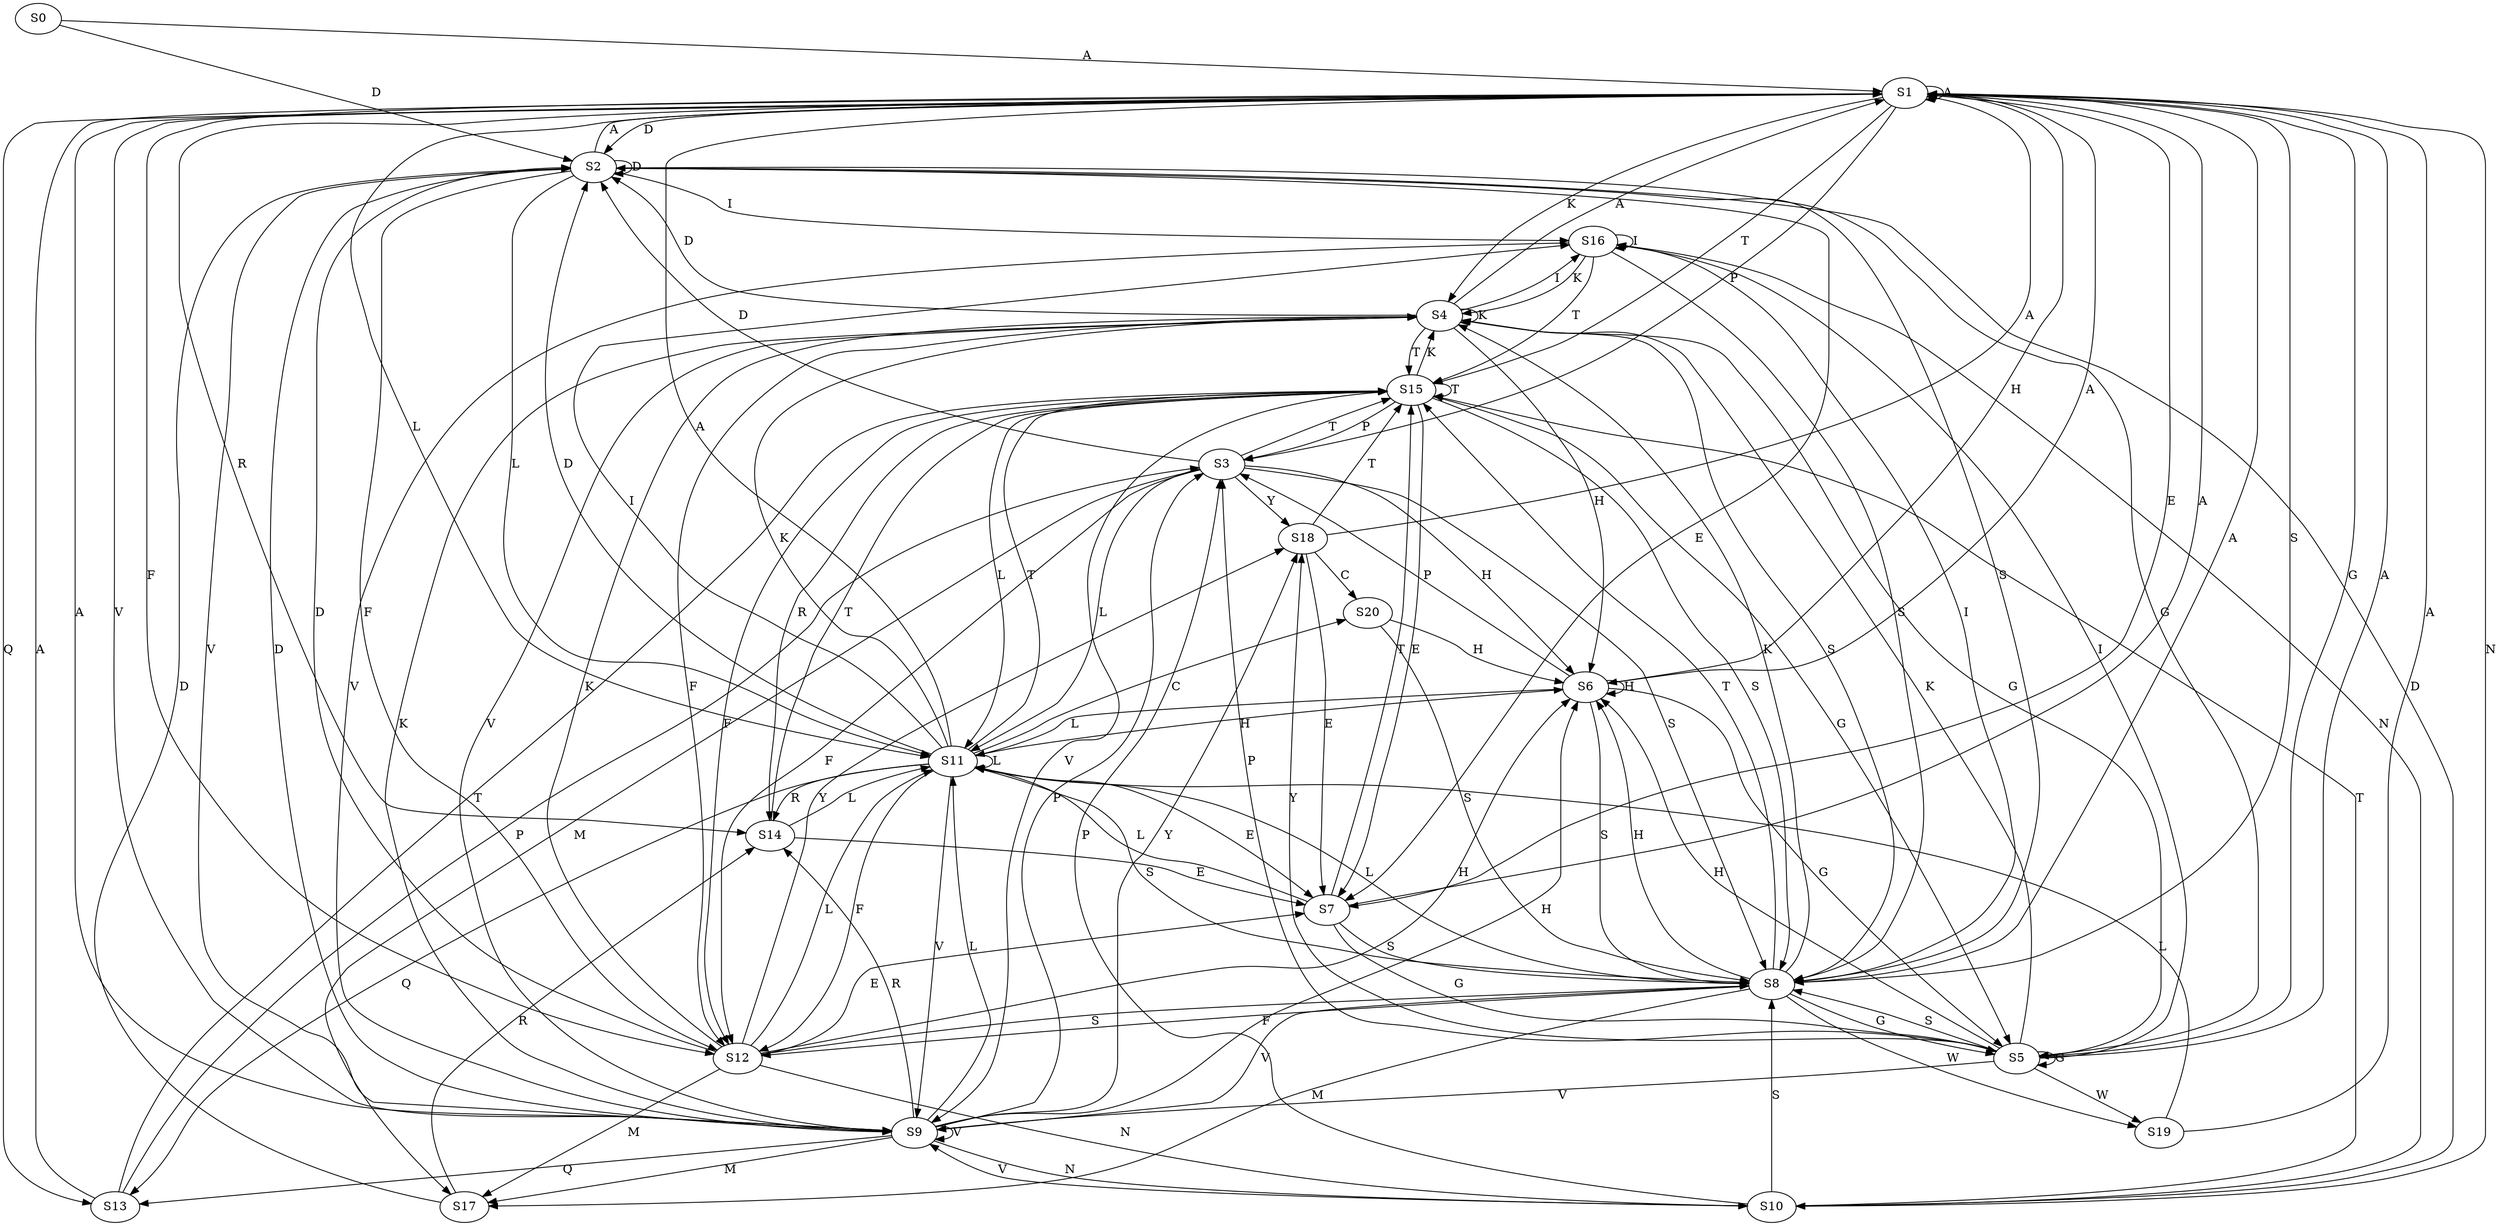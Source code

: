 strict digraph  {
	S0 -> S1 [ label = A ];
	S0 -> S2 [ label = D ];
	S1 -> S3 [ label = P ];
	S1 -> S4 [ label = K ];
	S1 -> S1 [ label = A ];
	S1 -> S5 [ label = G ];
	S1 -> S6 [ label = H ];
	S1 -> S7 [ label = E ];
	S1 -> S8 [ label = S ];
	S1 -> S9 [ label = V ];
	S1 -> S2 [ label = D ];
	S1 -> S10 [ label = N ];
	S1 -> S11 [ label = L ];
	S1 -> S12 [ label = F ];
	S1 -> S13 [ label = Q ];
	S1 -> S14 [ label = R ];
	S1 -> S15 [ label = T ];
	S2 -> S1 [ label = A ];
	S2 -> S12 [ label = F ];
	S2 -> S9 [ label = V ];
	S2 -> S2 [ label = D ];
	S2 -> S8 [ label = S ];
	S2 -> S7 [ label = E ];
	S2 -> S11 [ label = L ];
	S2 -> S5 [ label = G ];
	S2 -> S16 [ label = I ];
	S3 -> S8 [ label = S ];
	S3 -> S12 [ label = F ];
	S3 -> S17 [ label = M ];
	S3 -> S2 [ label = D ];
	S3 -> S11 [ label = L ];
	S3 -> S15 [ label = T ];
	S3 -> S6 [ label = H ];
	S3 -> S18 [ label = Y ];
	S4 -> S2 [ label = D ];
	S4 -> S9 [ label = V ];
	S4 -> S5 [ label = G ];
	S4 -> S15 [ label = T ];
	S4 -> S4 [ label = K ];
	S4 -> S6 [ label = H ];
	S4 -> S12 [ label = F ];
	S4 -> S16 [ label = I ];
	S4 -> S8 [ label = S ];
	S4 -> S1 [ label = A ];
	S5 -> S19 [ label = W ];
	S5 -> S9 [ label = V ];
	S5 -> S1 [ label = A ];
	S5 -> S18 [ label = Y ];
	S5 -> S6 [ label = H ];
	S5 -> S4 [ label = K ];
	S5 -> S8 [ label = S ];
	S5 -> S16 [ label = I ];
	S5 -> S5 [ label = G ];
	S5 -> S3 [ label = P ];
	S6 -> S1 [ label = A ];
	S6 -> S3 [ label = P ];
	S6 -> S8 [ label = S ];
	S6 -> S5 [ label = G ];
	S6 -> S11 [ label = L ];
	S6 -> S6 [ label = H ];
	S7 -> S5 [ label = G ];
	S7 -> S1 [ label = A ];
	S7 -> S11 [ label = L ];
	S7 -> S15 [ label = T ];
	S7 -> S8 [ label = S ];
	S8 -> S11 [ label = L ];
	S8 -> S5 [ label = G ];
	S8 -> S4 [ label = K ];
	S8 -> S1 [ label = A ];
	S8 -> S9 [ label = V ];
	S8 -> S17 [ label = M ];
	S8 -> S19 [ label = W ];
	S8 -> S16 [ label = I ];
	S8 -> S12 [ label = F ];
	S8 -> S6 [ label = H ];
	S8 -> S15 [ label = T ];
	S9 -> S17 [ label = M ];
	S9 -> S10 [ label = N ];
	S9 -> S4 [ label = K ];
	S9 -> S13 [ label = Q ];
	S9 -> S1 [ label = A ];
	S9 -> S6 [ label = H ];
	S9 -> S14 [ label = R ];
	S9 -> S3 [ label = P ];
	S9 -> S11 [ label = L ];
	S9 -> S2 [ label = D ];
	S9 -> S9 [ label = V ];
	S9 -> S18 [ label = Y ];
	S10 -> S15 [ label = T ];
	S10 -> S3 [ label = P ];
	S10 -> S9 [ label = V ];
	S10 -> S8 [ label = S ];
	S10 -> S2 [ label = D ];
	S11 -> S9 [ label = V ];
	S11 -> S1 [ label = A ];
	S11 -> S12 [ label = F ];
	S11 -> S2 [ label = D ];
	S11 -> S4 [ label = K ];
	S11 -> S11 [ label = L ];
	S11 -> S20 [ label = C ];
	S11 -> S15 [ label = T ];
	S11 -> S6 [ label = H ];
	S11 -> S8 [ label = S ];
	S11 -> S16 [ label = I ];
	S11 -> S14 [ label = R ];
	S11 -> S13 [ label = Q ];
	S11 -> S7 [ label = E ];
	S12 -> S17 [ label = M ];
	S12 -> S8 [ label = S ];
	S12 -> S18 [ label = Y ];
	S12 -> S6 [ label = H ];
	S12 -> S10 [ label = N ];
	S12 -> S7 [ label = E ];
	S12 -> S2 [ label = D ];
	S12 -> S11 [ label = L ];
	S12 -> S4 [ label = K ];
	S13 -> S1 [ label = A ];
	S13 -> S15 [ label = T ];
	S13 -> S3 [ label = P ];
	S14 -> S7 [ label = E ];
	S14 -> S11 [ label = L ];
	S14 -> S15 [ label = T ];
	S15 -> S4 [ label = K ];
	S15 -> S3 [ label = P ];
	S15 -> S15 [ label = T ];
	S15 -> S11 [ label = L ];
	S15 -> S9 [ label = V ];
	S15 -> S12 [ label = F ];
	S15 -> S14 [ label = R ];
	S15 -> S8 [ label = S ];
	S15 -> S5 [ label = G ];
	S15 -> S7 [ label = E ];
	S16 -> S10 [ label = N ];
	S16 -> S4 [ label = K ];
	S16 -> S15 [ label = T ];
	S16 -> S16 [ label = I ];
	S16 -> S9 [ label = V ];
	S16 -> S8 [ label = S ];
	S17 -> S14 [ label = R ];
	S17 -> S2 [ label = D ];
	S18 -> S7 [ label = E ];
	S18 -> S15 [ label = T ];
	S18 -> S20 [ label = C ];
	S18 -> S1 [ label = A ];
	S19 -> S1 [ label = A ];
	S19 -> S11 [ label = L ];
	S20 -> S6 [ label = H ];
	S20 -> S8 [ label = S ];
}
